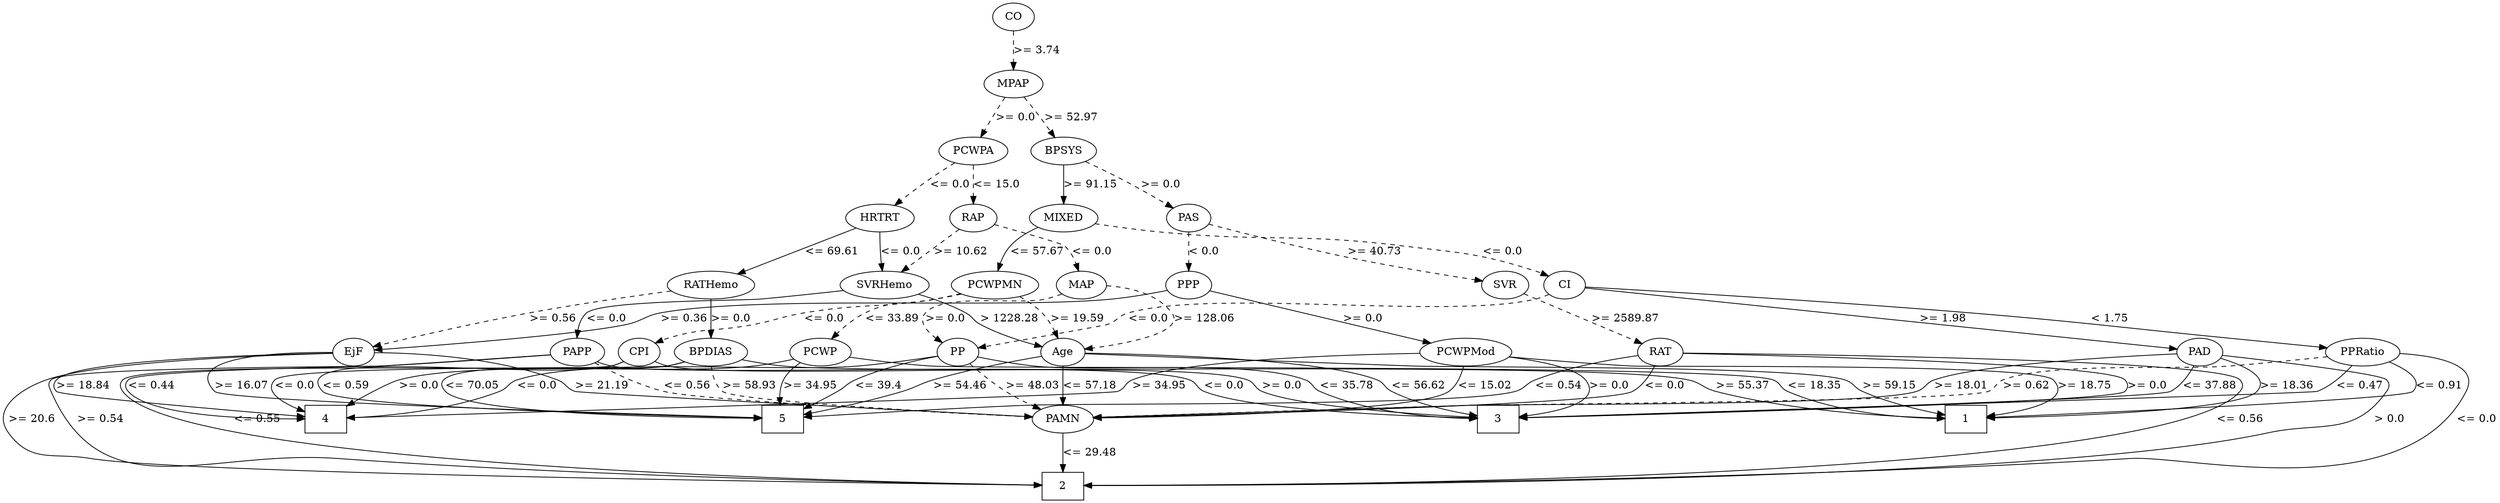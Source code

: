 strict digraph G {
	graph [bb="0,0,2736.1,645"];
	node [label="\N"];
	1	[height=0.5,
		pos="444.1,105",
		shape=box,
		width=0.75];
	2	[height=0.5,
		pos="212.1,18",
		shape=box,
		width=0.75];
	3	[height=0.5,
		pos="900.1,105",
		shape=box,
		width=0.75];
	4	[height=0.5,
		pos="2337.1,105",
		shape=box,
		width=0.75];
	5	[height=0.5,
		pos="1462.1,105",
		shape=box,
		width=0.75];
	Age	[height=0.5,
		pos="1462.1,192",
		width=0.75];
	Age -> 1	[label=">= 59.15",
		lp="509.1,148.5",
		op=">=",
		param=59.15,
		pos="e,452.38,123.23 1435.3,188.64 1391.7,184.9 1302.7,177.65 1227.1,174 1185.8,172.01 520.03,174.59 483.1,156 472.66,150.75 464.18,141.26 \
457.82,131.95",
		style=solid];
	Age -> 3	[label="<= 56.62",
		lp="1005.1,148.5",
		op="<=",
		param=56.62,
		pos="e,920.76,123.11 1435.4,189.07 1334.2,181.73 979.1,156 979.1,156 961.22,150.11 943.34,139.3 929.11,129.23",
		style=solid];
	Age -> 5	[label=">= 54.46",
		lp="1488.1,148.5",
		op=">=",
		param=54.46,
		pos="e,1462.1,123.18 1462.1,173.8 1462.1,162.16 1462.1,146.55 1462.1,133.24",
		style=solid];
	PAMN	[height=0.5,
		pos="1700.1,105",
		width=1.0139];
	Age -> PAMN	[label="<= 57.18",
		lp="1621.1,148.5",
		op="<=",
		param=57.18,
		pos="e,1667.7,113.68 1487.6,186.02 1511.4,180.72 1547.5,171 1576.1,156 1585.6,151 1585.6,146.11 1595.1,141 1614.8,130.38 1638.2,122.18 \
1658,116.4",
		style=solid];
	PAMN -> 2	[label="<= 29.48",
		lp="1207.1,61.5",
		op="<=",
		param=29.48,
		pos="e,239.26,20.122 1664.4,100.65 1624,96.955 1556.4,90.993 1498.1,87 1004.7,53.203 403.87,27.044 249.59,20.555",
		style=solid];
	EjF	[height=0.5,
		pos="2336.1,192",
		width=0.75];
	EjF -> 2	[label=">= 20.6",
		lp="2555.6,105",
		op=">=",
		param=20.6,
		pos="e,239.13,18.868 2363.1,190.74 2415.2,189.61 2526.4,183.9 2550.1,156 2554.4,150.92 2554.1,146.36 2550.1,141 2501.2,74.9 2454.2,100.41 \
2373.1,87 1940.7,15.538 499.01,17.868 249.16,18.828",
		style=solid];
	EjF -> 4	[label=">= 18.84",
		lp="2520.1,148.5",
		op=">=",
		param=18.84,
		pos="e,2364.4,105.99 2362.7,188.78 2402,184.89 2472.7,175.33 2488.1,156 2519.5,116.5 2429.1,107.92 2374.8,106.24",
		style=solid];
	EjF -> 5	[label=">= 16.07",
		lp="2320.1,148.5",
		op=">=",
		param=16.07,
		pos="e,1489.2,108.9 2320.3,177.18 2303.7,162.72 2279.7,142 2277.1,141 2212.5,116.26 1724.1,127.04 1655.1,123 1600.9,119.83 1538.4,113.91 \
1499.5,109.96",
		style=solid];
	EjF -> PAMN	[label=">= 21.19",
		lp="2382.1,148.5",
		op=">=",
		param=21.19,
		pos="e,1736.6,106.59 2348.1,175.67 2355.1,164.75 2361,150.39 2352.1,141 2331.3,119.08 1893.1,109.4 1747,106.77",
		style=solid];
	RAP	[height=0.5,
		pos="1772.1,366",
		width=0.77778];
	SVRHemo	[height=0.5,
		pos="1864.1,279",
		width=1.3902];
	RAP -> SVRHemo	[label=">= 10.62",
		lp="1834.1,322.5",
		op=">=",
		param=10.62,
		pos="e,1836.7,294.25 1781.4,348.9 1788,338.43 1797.5,324.94 1808.1,315 1814,309.43 1821,304.26 1827.9,299.7",
		style=dashed];
	MAP	[height=0.5,
		pos="1631.1,279",
		width=0.84854];
	RAP -> MAP	[label="<= 0.0",
		lp="1677.1,322.5",
		op="<=",
		param=0.0,
		pos="e,1636.5,297.05 1744.5,362.46 1719.5,358.89 1682.9,350.35 1658.1,330 1650.6,323.82 1644.8,314.96 1640.6,306.41",
		style=dashed];
	SVRHemo -> Age	[label="> 1228.28",
		lp="1737.6,235.5",
		op=">",
		param=1228.28,
		pos="e,1488.7,195.75 1827.1,266.76 1819.8,264.72 1812.3,262.7 1805.1,261 1762.9,250.98 1750.9,254.84 1709.1,243 1691.2,237.93 1688,232.9 \
1670.1,228 1611.2,211.88 1540.7,201.91 1498.8,196.91",
		style=solid];
	PAPP	[height=0.5,
		pos="2610.1,192",
		width=0.88889];
	SVRHemo -> PAPP	[label="<= 0.0",
		lp="2270.1,235.5",
		op="<=",
		param=0.0,
		pos="e,2578.4,195.18 1912,273.44 2010.9,264.04 2228.2,243.33 2229.1,243 2240.2,238.98 2240,232.03 2251.1,228 2280.3,217.41 2479.9,202.21 \
2568.2,195.91",
		style=solid];
	MAP -> Age	[label=">= 128.06",
		lp="1585.1,235.5",
		op=">=",
		param=128.06,
		pos="e,1483,203.53 1608.7,266.71 1578.7,251.67 1525.7,225 1492.3,208.2",
		style=dashed];
	PP	[height=0.5,
		pos="1653.1,192",
		width=0.75];
	MAP -> PP	[label=">= 0.0",
		lp="1651.1,235.5",
		op=">=",
		param=0.0,
		pos="e,1641.4,208.56 1629.3,261.01 1628.8,251.18 1629,238.68 1632.1,228 1633.1,224.38 1634.7,220.76 1636.4,217.29",
		style=dashed];
	MIXED	[height=0.5,
		pos="1183.1,366",
		width=1.125];
	PCWPMN	[height=0.5,
		pos="1183.1,279",
		width=1.3902];
	MIXED -> PCWPMN	[label="<= 57.67",
		lp="1209.1,322.5",
		op="<=",
		param=57.67,
		pos="e,1183.1,297.18 1183.1,347.8 1183.1,336.16 1183.1,320.55 1183.1,307.24",
		style=solid];
	CI	[height=0.5,
		pos="1045.1,279",
		width=0.75];
	MIXED -> CI	[label="<= 0.0",
		lp="1142.1,322.5",
		op="<=",
		param=0.0,
		pos="e,1064.4,291.86 1160.3,350.96 1136.3,336.2 1098.6,312.96 1072.9,297.13",
		style=dashed];
	PCWPMN -> Age	[label=">= 19.59",
		lp="1436.1,235.5",
		op=">=",
		param=19.59,
		pos="e,1444.9,206.16 1231.8,274.41 1272.5,270.23 1331.5,261.38 1380.1,243 1400.2,235.4 1420.8,222.8 1436.3,212.15",
		style=dashed];
	CPI	[height=0.5,
		pos="836.1,192",
		width=0.75];
	PCWPMN -> CPI	[label="<= 0.0",
		lp="1043.1,235.5",
		op="<=",
		param=0.0,
		pos="e,860.65,199.89 1140.8,269.21 1108.7,262.41 1063.5,252.57 1024.1,243 970.25,229.92 908.2,213.07 870.58,202.65",
		style=dashed];
	PCWP	[height=0.5,
		pos="1183.1,192",
		width=0.97491];
	PCWPMN -> PCWP	[label="<= 33.89",
		lp="1209.1,235.5",
		op="<=",
		param=33.89,
		pos="e,1183.1,210.18 1183.1,260.8 1183.1,249.16 1183.1,233.55 1183.1,220.24",
		style=dashed];
	PAD	[height=0.5,
		pos="332.1,192",
		width=0.79437];
	CI -> PAD	[label=">= 1.98",
		lp="754.6,235.5",
		op=">=",
		param=1.98,
		pos="e,360.03,196.33 1018.4,274.82 909.52,261.84 497.82,212.76 370.12,197.53",
		style=solid];
	CI -> PP	[label="<= 0.0",
		lp="1160.1,235.5",
		op="<=",
		param=0.0,
		pos="e,1626.8,196.36 1063.2,265.51 1081.8,253.44 1112.1,235.88 1141.1,228 1217.8,207.17 1418.9,216.33 1498.1,210 1538.8,206.74 1585.4,\
201.42 1616.8,197.59",
		style=dashed];
	PPRatio	[height=0.5,
		pos="632.1,192",
		width=1.1013];
	CI -> PPRatio	[label="< 1.75",
		lp="882.6,235.5",
		op="<",
		param=1.75,
		pos="e,667.36,200.26 1019.6,272.75 951.31,258.7 763.87,220.12 677.17,202.28",
		style=solid];
	MPAP	[height=0.5,
		pos="1557.1,540",
		width=0.97491];
	BPSYS	[height=0.5,
		pos="1469.1,453",
		width=1.0471];
	MPAP -> BPSYS	[label=">= 52.97",
		lp="1544.1,496.5",
		op=">=",
		param=52.97,
		pos="e,1485,469.35 1541.4,523.8 1527.7,510.59 1507.7,491.27 1492.2,476.3",
		style=dashed];
	PCWPA	[height=0.5,
		pos="1772.1,453",
		width=1.1555];
	MPAP -> PCWPA	[label=">= 0.0",
		lp="1696.1,496.5",
		op=">=",
		param=0.0,
		pos="e,1742.3,465.77 1584.3,528.23 1621.9,513.37 1690,486.46 1733,469.45",
		style=dashed];
	BPSYS -> MIXED	[label=">= 91.15",
		lp="1369.1,409.5",
		op=">=",
		param=91.15,
		pos="e,1216,376.77 1437.9,442.74 1386.5,427.45 1283.7,396.89 1225.6,379.63",
		style=solid];
	PAS	[height=0.5,
		pos="1469.1,366",
		width=0.75];
	BPSYS -> PAS	[label=">= 0.0",
		lp="1488.1,409.5",
		op=">=",
		param=0.0,
		pos="e,1469.1,384.18 1469.1,434.8 1469.1,423.16 1469.1,407.55 1469.1,394.24",
		style=dashed];
	PCWPA -> RAP	[label="<= 15.0",
		lp="1794.6,409.5",
		op="<=",
		param=15.0,
		pos="e,1772.1,384.18 1772.1,434.8 1772.1,423.16 1772.1,407.55 1772.1,394.24",
		style=dashed];
	HRTRT	[height=0.5,
		pos="1864.1,366",
		width=1.1013];
	PCWPA -> HRTRT	[label="<= 0.0",
		lp="1854.1,409.5",
		op="<=",
		param=0.0,
		pos="e,1851.8,383.19 1794.4,437.73 1803.1,431.76 1812.9,424.48 1821.1,417 1829.7,409.16 1838.2,399.67 1845.4,391.08",
		style=dashed];
	SVR	[height=0.5,
		pos="1412.1,279",
		width=0.77778];
	PAS -> SVR	[label=">= 40.73",
		lp="1469.1,322.5",
		op=">=",
		param=40.73,
		pos="e,1422.8,295.92 1458.4,349.01 1449.9,336.43 1438,318.68 1428.4,304.33",
		style=dashed];
	PPP	[height=0.5,
		pos="1769.1,279",
		width=0.75];
	PAS -> PPP	[label="< 0.0",
		lp="1738.1,322.5",
		op="<",
		param=0.0,
		pos="e,1753.5,293.8 1496.3,364.67 1540,363.3 1627.7,357.07 1696.1,330 1714.1,322.89 1732,310.68 1745.6,300.11",
		style=dashed];
	PAD -> 1	[label=">= 18.36",
		lp="216.1,148.5",
		op=">=",
		param=18.36,
		pos="e,416.9,108.78 303.33,190.26 252.98,187.99 157.21,178.73 190.1,141 197.16,132.9 338.07,117.11 406.9,109.84",
		style=solid];
	PAD -> 2	[label="> 0.0",
		lp="20.097,105",
		op=">",
		param=0.0,
		pos="e,184.8,20.975 303.29,189.65 239.7,186.33 89.289,176.51 43.097,156 22.652,146.92 14.378,143.35 5.0966,123 -27.058,52.489 106.47,\
29.203 174.48,21.998",
		style=solid];
	PAD -> 3	[label="<= 37.88",
		lp="359.1,148.5",
		op="<=",
		param=37.88,
		pos="e,872.87,107.18 327.16,173.96 325.15,163.1 324.92,149.52 333.1,141 342.29,131.41 737.68,113.17 862.65,107.63",
		style=solid];
	PAD -> PAMN	[label=">= 18.01",
		lp="1281.1,148.5",
		op=">=",
		param=18.01,
		pos="e,1664.3,109.12 360.31,188.72 406.73,185.05 502.17,177.85 583.1,174 655.6,170.55 1167.9,180.75 1236.1,156 1246.2,152.33 1245.1,144.9 \
1255.1,141 1305.6,121.36 1444.1,127.27 1498.1,123 1551.7,118.76 1613.2,113.53 1654.1,110",
		style=solid];
	CO	[height=0.5,
		pos="1557.1,627",
		width=0.75];
	CO -> MPAP	[label=">= 3.74",
		lp="1579.6,583.5",
		op=">=",
		param=3.74,
		pos="e,1557.1,558.18 1557.1,608.8 1557.1,597.16 1557.1,581.55 1557.1,568.24",
		style=dashed];
	RAT	[height=0.5,
		pos="1040.1,192",
		width=0.76389];
	SVR -> RAT	[label=">= 2589.87",
		lp="1328.6,235.5",
		op=">=",
		param=2589.87,
		pos="e,1066.4,197.55 1387.7,270.04 1354.4,259.4 1292.7,240.42 1239.1,228 1231.2,226.18 1131.7,208.87 1076.5,199.3",
		style=dashed];
	PPP -> EjF	[label=">= 0.36",
		lp="2206.6,235.5",
		op=">=",
		param=0.36,
		pos="e,2310.6,197.87 1789.1,266.86 1794.2,264.52 1799.7,262.35 1805.1,261 1951,224.19 1995.7,273.18 2143.1,243 2162.1,239.11 2165.5,233.52 \
2184.1,228 2223.5,216.3 2269.6,206.17 2300.7,199.86",
		style=solid];
	PCWPMod	[height=0.5,
		pos="1772.1,192",
		width=1.4444];
	PPP -> PCWPMod	[label=">= 0.0",
		lp="1789.1,235.5",
		op=">=",
		param=0.0,
		pos="e,1771.5,210.18 1769.7,260.8 1770.1,249.16 1770.7,233.55 1771.1,220.24",
		style=solid];
	RATHemo	[height=0.5,
		pos="2101.1,279",
		width=1.375];
	RATHemo -> EjF	[label=">= 0.56",
		lp="2333.6,235.5",
		op=">=",
		param=0.56,
		pos="e,2326.5,209.11 2150.7,277.92 2191.4,275.84 2249.3,268.1 2293.1,243 2303.9,236.81 2313.3,226.86 2320.5,217.46",
		style=dashed];
	BPDIAS	[height=0.5,
		pos="2101.1,192",
		width=1.1735];
	RATHemo -> BPDIAS	[label=">= 0.0",
		lp="2120.1,235.5",
		op=">=",
		param=0.0,
		pos="e,2101.1,210.18 2101.1,260.8 2101.1,249.16 2101.1,233.55 2101.1,220.24",
		style=solid];
	BPDIAS -> 1	[label=">= 55.37",
		lp="743.1,148.5",
		op=">=",
		param=55.37,
		pos="e,471.15,108.11 2059.8,187.77 2007.2,183.8 1913.5,177.19 1833.1,174 1709.2,169.07 838.84,179.62 717.1,156 698.87,152.46 696.05,145.74 \
678.1,141 609.93,123.02 527.98,113.42 481.38,109.04",
		style=solid];
	BPDIAS -> 4	[label="<= 0.0",
		lp="2450.1,148.5",
		op="<=",
		param=0.0,
		pos="e,2364.1,110.74 2142,187.32 2228.5,179.45 2422.4,161.26 2427.1,156 2446.1,134.79 2406.5,120.6 2373.9,112.92",
		style=solid];
	BPDIAS -> 5	[label="<= 70.05",
		lp="2087.1,148.5",
		op="<=",
		param=70.05,
		pos="e,1489.2,108.74 2085.7,174.72 2073.5,163 2055.3,148.06 2036.1,141 1956.5,111.82 1739.7,128.72 1655.1,123 1601,119.34 1538.4,113.54 \
1499.5,109.75",
		style=solid];
	BPDIAS -> PAMN	[label=">= 58.93",
		lp="2156.1,148.5",
		op=">=",
		param=58.93,
		pos="e,1736.7,106.23 2118.4,175.25 2128,164.68 2136.2,150.93 2127.1,141 2101.7,113.47 1852.2,107.6 1746.8,106.34",
		style=dashed];
	CPI -> 2	[label="<= 0.55",
		lp="167.6,105",
		op="<=",
		param=0.55,
		pos="e,187.37,36.069 809.82,187.5 779.04,183.55 726.46,177.24 681.1,174 651.38,171.87 165.81,177.42 145.1,156 123.78,133.95 133.47,115.38 \
145.1,87 152.24,69.566 166.26,54.206 179.63,42.516",
		style=solid];
	CPI -> 3	[label=">= 0.0",
		lp="795.1,148.5",
		op=">=",
		param=0.0,
		pos="e,872.84,109.83 812.41,182.81 790.39,173.89 762.84,158.52 776.1,141 786.6,127.12 830.17,117.18 862.72,111.52",
		style=solid];
	CPI -> 5	[label="<= 0.59",
		lp="922.6,148.5",
		op="<=",
		param=0.59,
		pos="e,1434.9,105.58 851.61,177.12 866.91,163.77 889.48,145.03 900.1,141 996.4,104.45 1315,104.36 1424.6,105.47",
		style=solid];
	RAT -> 2	[label="<= 0.56",
		lp="223.6,105",
		op="<=",
		param=0.56,
		pos="e,210.09,36.006 1013.4,187.67 980.28,183.7 922.13,177.18 872.1,174 852.91,172.78 193.52,169.77 180.1,156 169.4,145.02 184.73,137.35 \
190.1,123 199.55,97.712 205.38,67.366 208.65,45.999",
		style=solid];
	RAT -> 3	[label=">= 0.0",
		lp="856.1,148.5",
		op=">=",
		param=0.0,
		pos="e,872.78,115.13 1012.5,190.45 962.34,188.82 859.22,182.26 837.1,156 824.85,141.46 843.45,128.24 863.55,119.06",
		style=solid];
	RAT -> 5	[label="<= 0.54",
		lp="1063.6,148.5",
		op="<=",
		param=0.54,
		pos="e,1434.9,106.2 1035.2,174.01 1033.2,163.18 1033,149.61 1041.1,141 1067.1,113.3 1326.8,107.51 1424.9,106.31",
		style=solid];
	RAT -> PAMN	[label="<= 0.0",
		lp="1439.1,148.5",
		op="<=",
		param=0.0,
		pos="e,1663.8,107.91 1066.1,185.85 1086,182.06 1114.2,177.07 1139.1,174 1245.3,160.93 1274.5,178.59 1379.1,156 1398.1,151.9 1401.2,145.57 \
1420.1,141 1500.8,121.45 1597.5,112.44 1653.5,108.59",
		style=solid];
	PCWPMod -> 1	[label=">= 18.75",
		lp="597.1,148.5",
		op=">=",
		param=18.75,
		pos="e,471.25,116.22 1730.5,180.91 1717.4,178.14 1702.7,175.49 1689.1,174 1565.6,160.48 692.72,181.34 571.1,156 554.13,152.46 551.19,\
147.45 535.1,141 517.23,133.84 497.29,126.14 480.63,119.79",
		style=solid];
	PCWPMod -> 3	[label=">= 0.0",
		lp="1553.1,148.5",
		op=">=",
		param=0.0,
		pos="e,927.2,106.58 1729.6,181.56 1716.6,178.88 1702.3,176.12 1689.1,174 1620.6,163.03 1598.2,182.49 1534.1,156 1524.2,151.89 1525.2,\
144.82 1515.1,141 1461.2,120.57 1062.4,109.74 937.41,106.82",
		style=solid];
	PCWPMod -> 4	[label=">= 34.95",
		lp="2251.1,148.5",
		op=">=",
		param=34.95,
		pos="e,2309.8,114 1823.4,188.48 1918.4,183.5 2118.4,171.54 2186.1,156 2204.2,151.84 2207.6,147.11 2225.1,141 2250,132.35 2278.3,123.51 \
2300.2,116.88",
		style=solid];
	PCWPMod -> PAMN	[label="<= 15.02",
		lp="2006.1,148.5",
		op="<=",
		param=15.02,
		pos="e,1736.3,107.95 1823.6,189.53 1877.8,186.77 1957.8,178.83 1977.1,156 1981.4,150.9 1981.5,146 1977.1,141 1962.1,124.01 1821.3,113.17 \
1746.4,108.56",
		style=solid];
	HRTRT -> SVRHemo	[label="<= 0.0",
		lp="1883.1,322.5",
		op="<=",
		param=0.0,
		pos="e,1864.1,297.18 1864.1,347.8 1864.1,336.16 1864.1,320.55 1864.1,307.24",
		style=solid];
	HRTRT -> RATHemo	[label="<= 69.61",
		lp="2022.1,322.5",
		op="<=",
		param=69.61,
		pos="e,2067.1,292.19 1894.1,354.23 1935.4,339.43 2010,312.69 2057.4,295.66",
		style=solid];
	PCWP -> 1	[label="<= 18.35",
		lp="434.1,148.5",
		op="<=",
		param=18.35,
		pos="e,419.47,123.17 1150.9,184.76 1129.8,180.94 1101.4,176.34 1076.1,174 1039.1,170.58 433.99,182.6 408.1,156 400.59,148.29 404.54,138.93 \
412.1,130.39",
		style=solid];
	PCWP -> 4	[label=">= 0.0",
		lp="1893.1,148.5",
		op=">=",
		param=0.0,
		pos="e,2310,106.88 1217.7,188.29 1264.8,184.67 1351.8,178.22 1426.1,174 1517.8,168.79 1749.5,176.43 1839.1,156 1855.6,152.24 1857.7,145.03 \
1874.1,141 1954.7,121.27 2204.9,110.64 2299.9,107.23",
		style=solid];
	PCWP -> 5	[label=">= 34.95",
		lp="1210.1,148.5",
		op=">=",
		param=34.95,
		pos="e,1434.9,107.44 1178.3,174.13 1176.4,163.34 1176.2,149.78 1184.1,141 1200,123.38 1352.8,112.3 1424.9,108.02",
		style=solid];
	PAPP -> 2	[label=">= 0.54",
		lp="2713.6,105",
		op=">=",
		param=0.54,
		pos="e,239.13,18.9 2641,187.19 2676,181.49 2726.1,168.35 2708.1,141 2622.3,10.866 2334.2,62.75 2148.1,54 1382.7,18.013 445.52,18.363 \
249.21,18.872",
		style=solid];
	PAPP -> 3	[label="<= 0.0",
		lp="1757.1,148.5",
		op="<=",
		param=0.0,
		pos="e,927.3,106.88 2578.6,188.31 2533,184.53 2446.2,177.69 2372.1,174 2301.7,170.49 1806.7,172.3 1738.1,156 1722.8,152.37 1721.4,144.75 \
1706.1,141 1668.4,131.74 1091.6,112.27 937.64,107.22",
		style=solid];
	PAPP -> 4	[label="<= 0.44",
		lp="2681.6,148.5",
		op="<=",
		param=0.44,
		pos="e,2364.2,107.99 2633,179.36 2649.8,169.28 2668,154.26 2656.1,141 2646.8,130.6 2456.4,115.03 2374.3,108.76",
		style=solid];
	PAPP -> PAMN	[label="<= 0.56",
		lp="2595.6,148.5",
		op="<=",
		param=0.56,
		pos="e,1736.6,106.85 2596.6,175.18 2585.5,163.38 2568.6,148.12 2550.1,141 2512.4,126.48 1919,111.23 1746.7,107.09",
		style=dashed];
	PP -> 3	[label="<= 35.78",
		lp="1148.1,148.5",
		op="<=",
		param=35.78,
		pos="e,927.32,109.31 1626.8,187.62 1596,183.77 1543.4,177.57 1498.1,174 1414.7,167.44 1203.7,174.36 1122.1,156 1105.2,152.2 1102.7,145.96 \
1086.1,141 1035.6,125.91 975.35,115.99 937.4,110.68",
		style=solid];
	PP -> 4	[label="<= 0.0",
		lp="1954.1,148.5",
		op="<=",
		param=0.0,
		pos="e,2310,106.35 1676.5,182.98 1687,179.7 1699.5,176.18 1711.1,174 1801,157.05 1831.1,189.75 1916.1,156 1926.1,152.03 1925.1,144.97 \
1935.1,141 2000.9,114.91 2213.3,108.2 2299.9,106.53",
		style=solid];
	PP -> 5	[label="<= 39.4",
		lp="1679.6,148.5",
		op="<=",
		param=39.4,
		pos="e,1489.2,107 1657.4,173.75 1658.9,163.09 1658.7,149.8 1651.1,141 1631.8,118.68 1548.8,110.49 1499.4,107.56",
		style=solid];
	PP -> PAMN	[label=">= 48.03",
		lp="1809.1,148.5",
		op=">=",
		param=48.03,
		pos="e,1732.7,113.22 1677.3,183.72 1687.7,180.65 1700,177.08 1711.1,174 1741.6,165.54 1760.7,181.08 1780.1,156 1794.2,137.73 1768.5,124.42 \
1742.6,116.14",
		style=dashed];
	PPRatio -> 1	[label="<= 0.91",
		lp="287.6,148.5",
		op="<=",
		param=0.91,
		pos="e,416.82,105.29 592.82,188.67 500.39,182.98 276.02,168.02 265.1,156 223.77,110.54 342.93,105.05 406.72,105.21",
		style=solid];
	PPRatio -> 2	[label="<= 0.0",
		lp="90.097,105",
		op="<=",
		param=0.0,
		pos="e,184.91,22.459 593.03,188.49 473.85,180.8 122.7,158.01 117.1,156 93.419,147.49 82.587,145.38 71.097,123 63.79,108.77 63.79,101.23 \
71.097,87 90.808,48.6 140.33,31.674 175.09,24.357",
		style=solid];
	PPRatio -> 3	[label="<= 0.47",
		lp="655.6,148.5",
		op="<=",
		param=0.47,
		pos="e,872.76,105.31 627.27,173.66 625.43,162.96 625.34,149.67 633.1,141 662.85,107.77 796.56,104.63 862.74,105.19",
		style=solid];
	PPRatio -> PAMN	[label=">= 0.62",
		lp="1352.6,148.5",
		op=">=",
		param=0.62,
		pos="e,1664.5,109.1 670.07,186.44 704.08,182.53 755.35,177.05 800.1,174 856.78,170.14 1257.8,175.57 1311.1,156 1321.2,152.29 1320.1,145 \
1330.1,141 1337.5,138.01 1557,118.52 1654.3,109.99",
		style=dashed];
}
